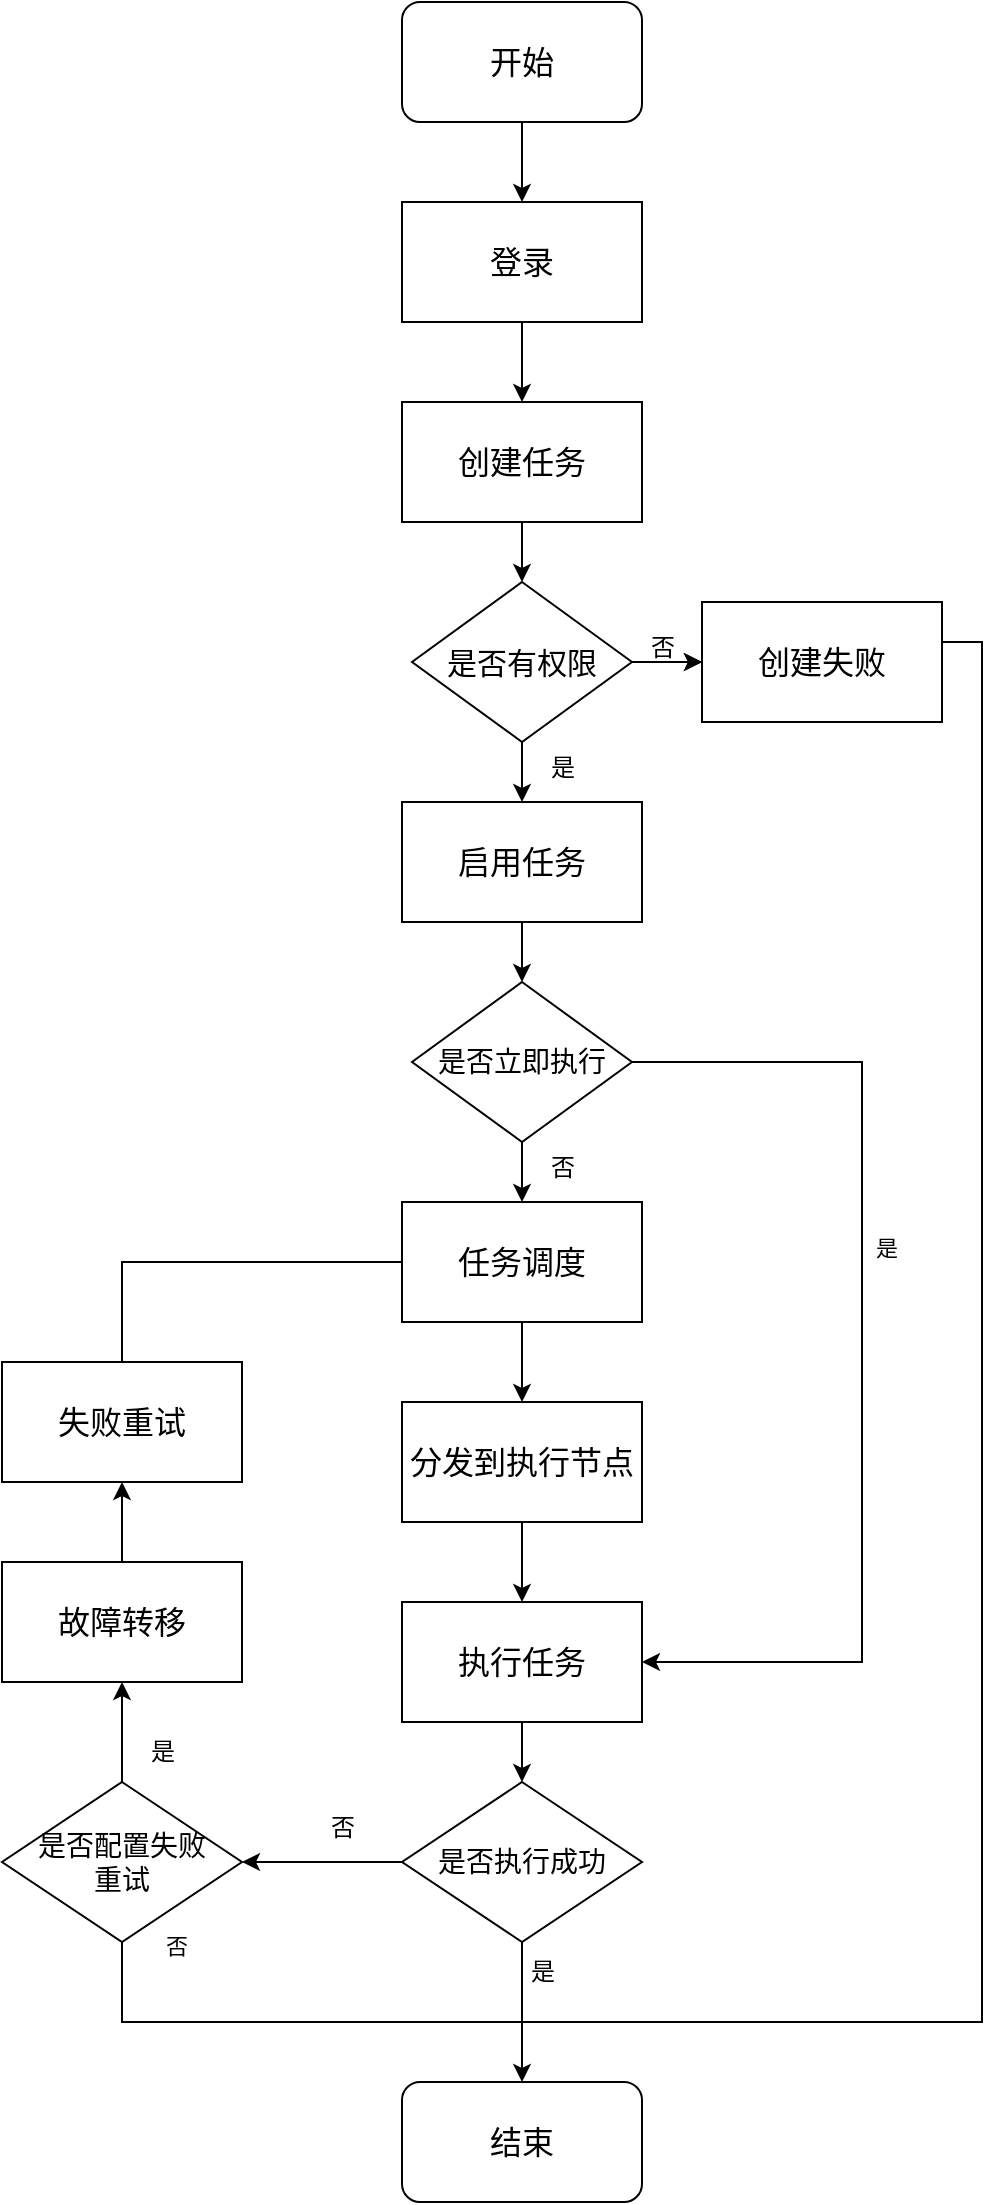 <mxfile version="21.6.9" type="github">
  <diagram id="C5RBs43oDa-KdzZeNtuy" name="Page-1">
    <mxGraphModel dx="3816" dy="3205" grid="1" gridSize="10" guides="1" tooltips="1" connect="1" arrows="1" fold="1" page="1" pageScale="1" pageWidth="827" pageHeight="1169" math="0" shadow="0">
      <root>
        <mxCell id="WIyWlLk6GJQsqaUBKTNV-0" />
        <mxCell id="WIyWlLk6GJQsqaUBKTNV-1" parent="WIyWlLk6GJQsqaUBKTNV-0" />
        <mxCell id="QdrEmoRWXJQyqL_JvJi5-20" style="edgeStyle=orthogonalEdgeStyle;rounded=0;orthogonalLoop=1;jettySize=auto;html=1;entryX=0;entryY=0.5;entryDx=0;entryDy=0;" parent="WIyWlLk6GJQsqaUBKTNV-1" source="QdrEmoRWXJQyqL_JvJi5-1" target="QdrEmoRWXJQyqL_JvJi5-7" edge="1">
          <mxGeometry relative="1" as="geometry" />
        </mxCell>
        <mxCell id="QdrEmoRWXJQyqL_JvJi5-21" style="edgeStyle=orthogonalEdgeStyle;rounded=0;orthogonalLoop=1;jettySize=auto;html=1;entryX=0.5;entryY=0;entryDx=0;entryDy=0;" parent="WIyWlLk6GJQsqaUBKTNV-1" source="QdrEmoRWXJQyqL_JvJi5-1" target="QdrEmoRWXJQyqL_JvJi5-8" edge="1">
          <mxGeometry relative="1" as="geometry" />
        </mxCell>
        <mxCell id="QdrEmoRWXJQyqL_JvJi5-23" value="" style="edgeStyle=orthogonalEdgeStyle;rounded=0;orthogonalLoop=1;jettySize=auto;html=1;" parent="WIyWlLk6GJQsqaUBKTNV-1" source="QdrEmoRWXJQyqL_JvJi5-1" target="QdrEmoRWXJQyqL_JvJi5-7" edge="1">
          <mxGeometry relative="1" as="geometry" />
        </mxCell>
        <mxCell id="QdrEmoRWXJQyqL_JvJi5-1" value="&lt;font style=&quot;font-size: 15px;&quot;&gt;是否有权限&lt;/font&gt;" style="rhombus;whiteSpace=wrap;html=1;" parent="WIyWlLk6GJQsqaUBKTNV-1" vertex="1">
          <mxGeometry x="515" y="90" width="110" height="80" as="geometry" />
        </mxCell>
        <mxCell id="QdrEmoRWXJQyqL_JvJi5-17" style="edgeStyle=orthogonalEdgeStyle;rounded=0;orthogonalLoop=1;jettySize=auto;html=1;entryX=0.5;entryY=0;entryDx=0;entryDy=0;" parent="WIyWlLk6GJQsqaUBKTNV-1" source="QdrEmoRWXJQyqL_JvJi5-3" target="QdrEmoRWXJQyqL_JvJi5-5" edge="1">
          <mxGeometry relative="1" as="geometry" />
        </mxCell>
        <mxCell id="QdrEmoRWXJQyqL_JvJi5-3" value="&lt;font style=&quot;font-size: 16px;&quot;&gt;开始&lt;/font&gt;" style="rounded=1;whiteSpace=wrap;html=1;" parent="WIyWlLk6GJQsqaUBKTNV-1" vertex="1">
          <mxGeometry x="510" y="-200" width="120" height="60" as="geometry" />
        </mxCell>
        <mxCell id="QdrEmoRWXJQyqL_JvJi5-18" style="edgeStyle=orthogonalEdgeStyle;rounded=0;orthogonalLoop=1;jettySize=auto;html=1;" parent="WIyWlLk6GJQsqaUBKTNV-1" source="QdrEmoRWXJQyqL_JvJi5-5" target="QdrEmoRWXJQyqL_JvJi5-6" edge="1">
          <mxGeometry relative="1" as="geometry" />
        </mxCell>
        <mxCell id="QdrEmoRWXJQyqL_JvJi5-5" value="&lt;font style=&quot;font-size: 16px;&quot;&gt;登录&lt;/font&gt;" style="rounded=0;whiteSpace=wrap;html=1;" parent="WIyWlLk6GJQsqaUBKTNV-1" vertex="1">
          <mxGeometry x="510" y="-100" width="120" height="60" as="geometry" />
        </mxCell>
        <mxCell id="QdrEmoRWXJQyqL_JvJi5-19" style="edgeStyle=orthogonalEdgeStyle;rounded=0;orthogonalLoop=1;jettySize=auto;html=1;" parent="WIyWlLk6GJQsqaUBKTNV-1" source="QdrEmoRWXJQyqL_JvJi5-6" target="QdrEmoRWXJQyqL_JvJi5-1" edge="1">
          <mxGeometry relative="1" as="geometry" />
        </mxCell>
        <mxCell id="QdrEmoRWXJQyqL_JvJi5-6" value="&lt;font style=&quot;font-size: 16px;&quot;&gt;创建任务&lt;/font&gt;" style="rounded=0;whiteSpace=wrap;html=1;" parent="WIyWlLk6GJQsqaUBKTNV-1" vertex="1">
          <mxGeometry x="510" width="120" height="60" as="geometry" />
        </mxCell>
        <mxCell id="gQp7cMLQmZQGwSiIkXyB-0" style="edgeStyle=orthogonalEdgeStyle;rounded=0;orthogonalLoop=1;jettySize=auto;html=1;endArrow=none;endFill=0;" edge="1" parent="WIyWlLk6GJQsqaUBKTNV-1">
          <mxGeometry relative="1" as="geometry">
            <mxPoint x="780" y="120" as="sourcePoint" />
            <mxPoint x="570" y="810" as="targetPoint" />
            <Array as="points">
              <mxPoint x="800" y="120" />
              <mxPoint x="800" y="810" />
              <mxPoint x="590" y="810" />
            </Array>
          </mxGeometry>
        </mxCell>
        <mxCell id="QdrEmoRWXJQyqL_JvJi5-7" value="&lt;font style=&quot;font-size: 16px;&quot;&gt;创建失败&lt;/font&gt;" style="rounded=0;whiteSpace=wrap;html=1;" parent="WIyWlLk6GJQsqaUBKTNV-1" vertex="1">
          <mxGeometry x="660" y="100" width="120" height="60" as="geometry" />
        </mxCell>
        <mxCell id="QdrEmoRWXJQyqL_JvJi5-22" style="edgeStyle=orthogonalEdgeStyle;rounded=0;orthogonalLoop=1;jettySize=auto;html=1;entryX=0.5;entryY=0;entryDx=0;entryDy=0;" parent="WIyWlLk6GJQsqaUBKTNV-1" source="QdrEmoRWXJQyqL_JvJi5-8" target="QdrEmoRWXJQyqL_JvJi5-11" edge="1">
          <mxGeometry relative="1" as="geometry" />
        </mxCell>
        <mxCell id="QdrEmoRWXJQyqL_JvJi5-8" value="&lt;font style=&quot;font-size: 16px;&quot;&gt;启用任务&lt;/font&gt;" style="rounded=0;whiteSpace=wrap;html=1;" parent="WIyWlLk6GJQsqaUBKTNV-1" vertex="1">
          <mxGeometry x="510" y="200" width="120" height="60" as="geometry" />
        </mxCell>
        <mxCell id="QdrEmoRWXJQyqL_JvJi5-27" style="edgeStyle=orthogonalEdgeStyle;rounded=0;orthogonalLoop=1;jettySize=auto;html=1;entryX=0.5;entryY=0;entryDx=0;entryDy=0;" parent="WIyWlLk6GJQsqaUBKTNV-1" source="QdrEmoRWXJQyqL_JvJi5-11" target="QdrEmoRWXJQyqL_JvJi5-12" edge="1">
          <mxGeometry relative="1" as="geometry" />
        </mxCell>
        <mxCell id="QdrEmoRWXJQyqL_JvJi5-29" style="edgeStyle=orthogonalEdgeStyle;rounded=0;orthogonalLoop=1;jettySize=auto;html=1;entryX=1;entryY=0.5;entryDx=0;entryDy=0;exitX=1;exitY=0.5;exitDx=0;exitDy=0;" parent="WIyWlLk6GJQsqaUBKTNV-1" source="QdrEmoRWXJQyqL_JvJi5-11" target="QdrEmoRWXJQyqL_JvJi5-16" edge="1">
          <mxGeometry relative="1" as="geometry">
            <mxPoint x="655" y="630" as="targetPoint" />
            <mxPoint x="650" y="330" as="sourcePoint" />
            <Array as="points">
              <mxPoint x="740" y="330" />
              <mxPoint x="740" y="630" />
            </Array>
          </mxGeometry>
        </mxCell>
        <mxCell id="QdrEmoRWXJQyqL_JvJi5-30" value="是" style="edgeLabel;html=1;align=center;verticalAlign=middle;resizable=0;points=[];" parent="QdrEmoRWXJQyqL_JvJi5-29" vertex="1" connectable="0">
          <mxGeometry x="-0.21" y="12" relative="1" as="geometry">
            <mxPoint as="offset" />
          </mxGeometry>
        </mxCell>
        <mxCell id="QdrEmoRWXJQyqL_JvJi5-11" value="&lt;font style=&quot;font-size: 14px;&quot;&gt;是否立即执行&lt;/font&gt;" style="rhombus;whiteSpace=wrap;html=1;" parent="WIyWlLk6GJQsqaUBKTNV-1" vertex="1">
          <mxGeometry x="515" y="290" width="110" height="80" as="geometry" />
        </mxCell>
        <mxCell id="QdrEmoRWXJQyqL_JvJi5-31" style="edgeStyle=orthogonalEdgeStyle;rounded=0;orthogonalLoop=1;jettySize=auto;html=1;entryX=0.5;entryY=0;entryDx=0;entryDy=0;" parent="WIyWlLk6GJQsqaUBKTNV-1" source="QdrEmoRWXJQyqL_JvJi5-12" target="QdrEmoRWXJQyqL_JvJi5-15" edge="1">
          <mxGeometry relative="1" as="geometry" />
        </mxCell>
        <mxCell id="QdrEmoRWXJQyqL_JvJi5-56" style="edgeStyle=orthogonalEdgeStyle;rounded=0;orthogonalLoop=1;jettySize=auto;html=1;startArrow=none;startFill=0;endArrow=none;endFill=0;" parent="WIyWlLk6GJQsqaUBKTNV-1" source="QdrEmoRWXJQyqL_JvJi5-12" edge="1">
          <mxGeometry relative="1" as="geometry">
            <mxPoint x="400" y="430" as="targetPoint" />
          </mxGeometry>
        </mxCell>
        <mxCell id="QdrEmoRWXJQyqL_JvJi5-12" value="&lt;font style=&quot;font-size: 16px;&quot;&gt;任务调度&lt;/font&gt;" style="rounded=0;whiteSpace=wrap;html=1;" parent="WIyWlLk6GJQsqaUBKTNV-1" vertex="1">
          <mxGeometry x="510" y="400" width="120" height="60" as="geometry" />
        </mxCell>
        <mxCell id="QdrEmoRWXJQyqL_JvJi5-33" style="edgeStyle=orthogonalEdgeStyle;rounded=0;orthogonalLoop=1;jettySize=auto;html=1;entryX=0.5;entryY=0;entryDx=0;entryDy=0;" parent="WIyWlLk6GJQsqaUBKTNV-1" source="QdrEmoRWXJQyqL_JvJi5-15" target="QdrEmoRWXJQyqL_JvJi5-16" edge="1">
          <mxGeometry relative="1" as="geometry" />
        </mxCell>
        <mxCell id="QdrEmoRWXJQyqL_JvJi5-15" value="&lt;font style=&quot;font-size: 16px;&quot;&gt;分发到执行节点&lt;/font&gt;" style="rounded=0;whiteSpace=wrap;html=1;" parent="WIyWlLk6GJQsqaUBKTNV-1" vertex="1">
          <mxGeometry x="510" y="500" width="120" height="60" as="geometry" />
        </mxCell>
        <mxCell id="QdrEmoRWXJQyqL_JvJi5-42" style="edgeStyle=orthogonalEdgeStyle;rounded=0;orthogonalLoop=1;jettySize=auto;html=1;entryX=0.5;entryY=0;entryDx=0;entryDy=0;" parent="WIyWlLk6GJQsqaUBKTNV-1" source="QdrEmoRWXJQyqL_JvJi5-16" target="QdrEmoRWXJQyqL_JvJi5-36" edge="1">
          <mxGeometry relative="1" as="geometry" />
        </mxCell>
        <mxCell id="QdrEmoRWXJQyqL_JvJi5-16" value="&lt;font style=&quot;font-size: 16px;&quot;&gt;执行任务&lt;/font&gt;" style="rounded=0;whiteSpace=wrap;html=1;" parent="WIyWlLk6GJQsqaUBKTNV-1" vertex="1">
          <mxGeometry x="510" y="600" width="120" height="60" as="geometry" />
        </mxCell>
        <mxCell id="QdrEmoRWXJQyqL_JvJi5-24" value="否" style="text;html=1;align=center;verticalAlign=middle;resizable=0;points=[];autosize=1;strokeColor=none;fillColor=none;" parent="WIyWlLk6GJQsqaUBKTNV-1" vertex="1">
          <mxGeometry x="620" y="108" width="40" height="30" as="geometry" />
        </mxCell>
        <mxCell id="QdrEmoRWXJQyqL_JvJi5-25" value="是" style="text;html=1;align=center;verticalAlign=middle;resizable=0;points=[];autosize=1;strokeColor=none;fillColor=none;" parent="WIyWlLk6GJQsqaUBKTNV-1" vertex="1">
          <mxGeometry x="570" y="168" width="40" height="30" as="geometry" />
        </mxCell>
        <mxCell id="QdrEmoRWXJQyqL_JvJi5-28" value="否" style="text;html=1;align=center;verticalAlign=middle;resizable=0;points=[];autosize=1;strokeColor=none;fillColor=none;" parent="WIyWlLk6GJQsqaUBKTNV-1" vertex="1">
          <mxGeometry x="570" y="368" width="40" height="30" as="geometry" />
        </mxCell>
        <mxCell id="p0dShRFxs15UcnIRS9Gg-11" value="" style="edgeStyle=orthogonalEdgeStyle;rounded=0;orthogonalLoop=1;jettySize=auto;html=1;" parent="WIyWlLk6GJQsqaUBKTNV-1" source="QdrEmoRWXJQyqL_JvJi5-36" edge="1">
          <mxGeometry relative="1" as="geometry">
            <mxPoint x="430" y="730" as="targetPoint" />
          </mxGeometry>
        </mxCell>
        <mxCell id="p0dShRFxs15UcnIRS9Gg-21" style="edgeStyle=orthogonalEdgeStyle;rounded=0;orthogonalLoop=1;jettySize=auto;html=1;" parent="WIyWlLk6GJQsqaUBKTNV-1" source="QdrEmoRWXJQyqL_JvJi5-36" target="QdrEmoRWXJQyqL_JvJi5-41" edge="1">
          <mxGeometry relative="1" as="geometry" />
        </mxCell>
        <mxCell id="QdrEmoRWXJQyqL_JvJi5-36" value="&lt;font style=&quot;font-size: 14px;&quot;&gt;是否执行成功&lt;/font&gt;" style="rhombus;whiteSpace=wrap;html=1;" parent="WIyWlLk6GJQsqaUBKTNV-1" vertex="1">
          <mxGeometry x="510" y="690" width="120" height="80" as="geometry" />
        </mxCell>
        <mxCell id="QdrEmoRWXJQyqL_JvJi5-41" value="&lt;font style=&quot;font-size: 16px;&quot;&gt;结束&lt;/font&gt;" style="rounded=1;whiteSpace=wrap;html=1;" parent="WIyWlLk6GJQsqaUBKTNV-1" vertex="1">
          <mxGeometry x="510" y="840" width="120" height="60" as="geometry" />
        </mxCell>
        <mxCell id="p0dShRFxs15UcnIRS9Gg-22" style="edgeStyle=orthogonalEdgeStyle;rounded=0;orthogonalLoop=1;jettySize=auto;html=1;exitX=0.5;exitY=1;exitDx=0;exitDy=0;endArrow=none;endFill=0;" parent="WIyWlLk6GJQsqaUBKTNV-1" source="p0dShRFxs15UcnIRS9Gg-13" edge="1">
          <mxGeometry relative="1" as="geometry">
            <mxPoint x="570" y="810" as="targetPoint" />
            <Array as="points">
              <mxPoint x="370" y="810" />
              <mxPoint x="561" y="810" />
            </Array>
          </mxGeometry>
        </mxCell>
        <mxCell id="p0dShRFxs15UcnIRS9Gg-25" value="否" style="edgeLabel;html=1;align=center;verticalAlign=middle;resizable=0;points=[];" parent="p0dShRFxs15UcnIRS9Gg-22" vertex="1" connectable="0">
          <mxGeometry x="-0.468" y="7" relative="1" as="geometry">
            <mxPoint x="3" y="-31" as="offset" />
          </mxGeometry>
        </mxCell>
        <mxCell id="p0dShRFxs15UcnIRS9Gg-23" style="edgeStyle=orthogonalEdgeStyle;rounded=0;orthogonalLoop=1;jettySize=auto;html=1;entryX=0.5;entryY=1;entryDx=0;entryDy=0;" parent="WIyWlLk6GJQsqaUBKTNV-1" source="p0dShRFxs15UcnIRS9Gg-13" target="p0dShRFxs15UcnIRS9Gg-20" edge="1">
          <mxGeometry relative="1" as="geometry" />
        </mxCell>
        <mxCell id="p0dShRFxs15UcnIRS9Gg-13" value="&lt;font style=&quot;font-size: 14px;&quot;&gt;是否配置失败&lt;br&gt;重试&lt;/font&gt;" style="rhombus;whiteSpace=wrap;html=1;" parent="WIyWlLk6GJQsqaUBKTNV-1" vertex="1">
          <mxGeometry x="310" y="690" width="120" height="80" as="geometry" />
        </mxCell>
        <mxCell id="p0dShRFxs15UcnIRS9Gg-18" value="" style="edgeStyle=orthogonalEdgeStyle;rounded=0;orthogonalLoop=1;jettySize=auto;html=1;endArrow=none;endFill=0;startArrow=classic;startFill=1;" parent="WIyWlLk6GJQsqaUBKTNV-1" source="p0dShRFxs15UcnIRS9Gg-19" target="p0dShRFxs15UcnIRS9Gg-20" edge="1">
          <mxGeometry relative="1" as="geometry" />
        </mxCell>
        <mxCell id="p0dShRFxs15UcnIRS9Gg-24" style="edgeStyle=orthogonalEdgeStyle;rounded=0;orthogonalLoop=1;jettySize=auto;html=1;endArrow=none;endFill=0;" parent="WIyWlLk6GJQsqaUBKTNV-1" source="p0dShRFxs15UcnIRS9Gg-19" edge="1">
          <mxGeometry relative="1" as="geometry">
            <mxPoint x="400" y="430" as="targetPoint" />
            <Array as="points">
              <mxPoint x="370" y="430" />
            </Array>
          </mxGeometry>
        </mxCell>
        <mxCell id="p0dShRFxs15UcnIRS9Gg-19" value="&lt;font style=&quot;font-size: 16px;&quot;&gt;失败重试&lt;/font&gt;" style="whiteSpace=wrap;html=1;" parent="WIyWlLk6GJQsqaUBKTNV-1" vertex="1">
          <mxGeometry x="310" y="480" width="120" height="60" as="geometry" />
        </mxCell>
        <mxCell id="p0dShRFxs15UcnIRS9Gg-20" value="&lt;font style=&quot;font-size: 16px;&quot;&gt;故障转移&lt;/font&gt;" style="whiteSpace=wrap;html=1;" parent="WIyWlLk6GJQsqaUBKTNV-1" vertex="1">
          <mxGeometry x="310" y="580" width="120" height="60" as="geometry" />
        </mxCell>
        <mxCell id="p0dShRFxs15UcnIRS9Gg-26" value="否" style="text;html=1;align=center;verticalAlign=middle;resizable=0;points=[];autosize=1;strokeColor=none;fillColor=none;" parent="WIyWlLk6GJQsqaUBKTNV-1" vertex="1">
          <mxGeometry x="460" y="698" width="40" height="30" as="geometry" />
        </mxCell>
        <mxCell id="p0dShRFxs15UcnIRS9Gg-27" value="是" style="text;html=1;align=center;verticalAlign=middle;resizable=0;points=[];autosize=1;strokeColor=none;fillColor=none;" parent="WIyWlLk6GJQsqaUBKTNV-1" vertex="1">
          <mxGeometry x="560" y="770" width="40" height="30" as="geometry" />
        </mxCell>
        <mxCell id="p0dShRFxs15UcnIRS9Gg-28" value="是" style="text;html=1;align=center;verticalAlign=middle;resizable=0;points=[];autosize=1;strokeColor=none;fillColor=none;" parent="WIyWlLk6GJQsqaUBKTNV-1" vertex="1">
          <mxGeometry x="370" y="660" width="40" height="30" as="geometry" />
        </mxCell>
      </root>
    </mxGraphModel>
  </diagram>
</mxfile>
